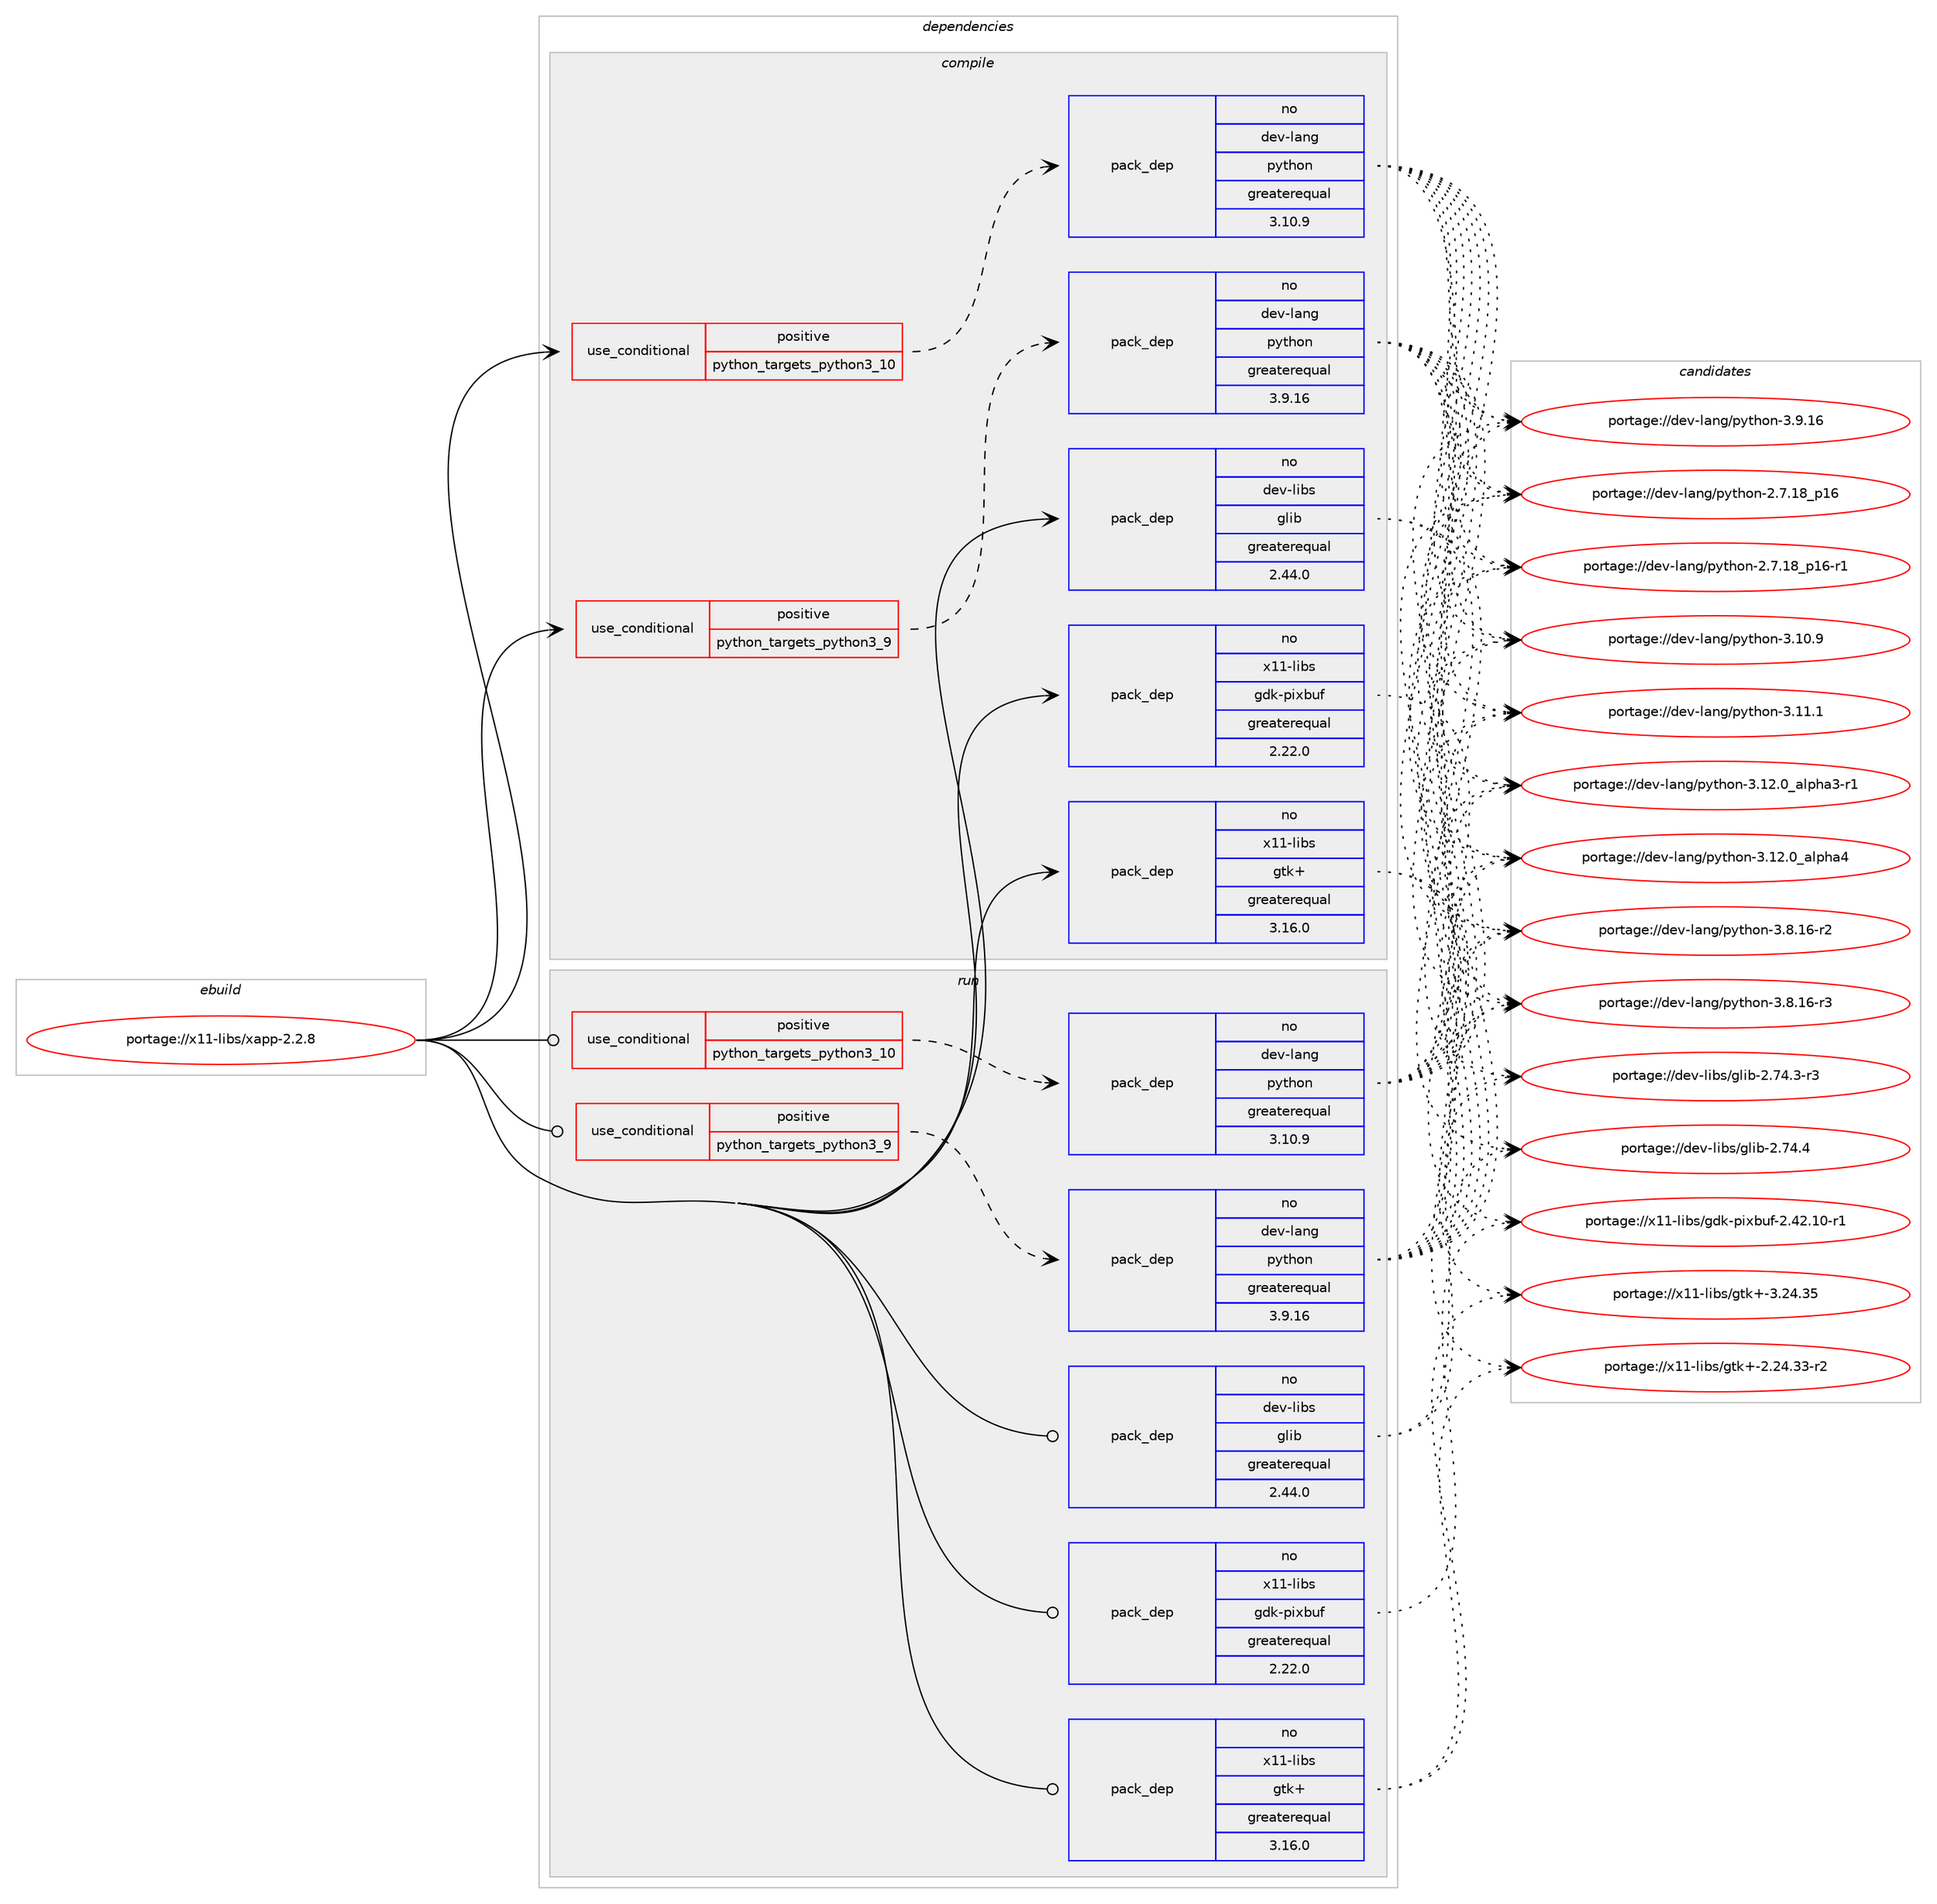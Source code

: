 digraph prolog {

# *************
# Graph options
# *************

newrank=true;
concentrate=true;
compound=true;
graph [rankdir=LR,fontname=Helvetica,fontsize=10,ranksep=1.5];#, ranksep=2.5, nodesep=0.2];
edge  [arrowhead=vee];
node  [fontname=Helvetica,fontsize=10];

# **********
# The ebuild
# **********

subgraph cluster_leftcol {
color=gray;
rank=same;
label=<<i>ebuild</i>>;
id [label="portage://x11-libs/xapp-2.2.8", color=red, width=4, href="../x11-libs/xapp-2.2.8.svg"];
}

# ****************
# The dependencies
# ****************

subgraph cluster_midcol {
color=gray;
label=<<i>dependencies</i>>;
subgraph cluster_compile {
fillcolor="#eeeeee";
style=filled;
label=<<i>compile</i>>;
subgraph cond6244 {
dependency10086 [label=<<TABLE BORDER="0" CELLBORDER="1" CELLSPACING="0" CELLPADDING="4"><TR><TD ROWSPAN="3" CELLPADDING="10">use_conditional</TD></TR><TR><TD>positive</TD></TR><TR><TD>python_targets_python3_10</TD></TR></TABLE>>, shape=none, color=red];
subgraph pack3717 {
dependency10087 [label=<<TABLE BORDER="0" CELLBORDER="1" CELLSPACING="0" CELLPADDING="4" WIDTH="220"><TR><TD ROWSPAN="6" CELLPADDING="30">pack_dep</TD></TR><TR><TD WIDTH="110">no</TD></TR><TR><TD>dev-lang</TD></TR><TR><TD>python</TD></TR><TR><TD>greaterequal</TD></TR><TR><TD>3.10.9</TD></TR></TABLE>>, shape=none, color=blue];
}
dependency10086:e -> dependency10087:w [weight=20,style="dashed",arrowhead="vee"];
}
id:e -> dependency10086:w [weight=20,style="solid",arrowhead="vee"];
subgraph cond6245 {
dependency10088 [label=<<TABLE BORDER="0" CELLBORDER="1" CELLSPACING="0" CELLPADDING="4"><TR><TD ROWSPAN="3" CELLPADDING="10">use_conditional</TD></TR><TR><TD>positive</TD></TR><TR><TD>python_targets_python3_9</TD></TR></TABLE>>, shape=none, color=red];
subgraph pack3718 {
dependency10089 [label=<<TABLE BORDER="0" CELLBORDER="1" CELLSPACING="0" CELLPADDING="4" WIDTH="220"><TR><TD ROWSPAN="6" CELLPADDING="30">pack_dep</TD></TR><TR><TD WIDTH="110">no</TD></TR><TR><TD>dev-lang</TD></TR><TR><TD>python</TD></TR><TR><TD>greaterequal</TD></TR><TR><TD>3.9.16</TD></TR></TABLE>>, shape=none, color=blue];
}
dependency10088:e -> dependency10089:w [weight=20,style="dashed",arrowhead="vee"];
}
id:e -> dependency10088:w [weight=20,style="solid",arrowhead="vee"];
subgraph pack3719 {
dependency10090 [label=<<TABLE BORDER="0" CELLBORDER="1" CELLSPACING="0" CELLPADDING="4" WIDTH="220"><TR><TD ROWSPAN="6" CELLPADDING="30">pack_dep</TD></TR><TR><TD WIDTH="110">no</TD></TR><TR><TD>dev-libs</TD></TR><TR><TD>glib</TD></TR><TR><TD>greaterequal</TD></TR><TR><TD>2.44.0</TD></TR></TABLE>>, shape=none, color=blue];
}
id:e -> dependency10090:w [weight=20,style="solid",arrowhead="vee"];
# *** BEGIN UNKNOWN DEPENDENCY TYPE (TODO) ***
# id -> package_dependency(portage://x11-libs/xapp-2.2.8,install,no,dev-libs,gobject-introspection,none,[,,],[slot(0),equal],[])
# *** END UNKNOWN DEPENDENCY TYPE (TODO) ***

# *** BEGIN UNKNOWN DEPENDENCY TYPE (TODO) ***
# id -> package_dependency(portage://x11-libs/xapp-2.2.8,install,no,dev-libs,libdbusmenu,none,[,,],[],[use(enable(gtk3),none)])
# *** END UNKNOWN DEPENDENCY TYPE (TODO) ***

# *** BEGIN UNKNOWN DEPENDENCY TYPE (TODO) ***
# id -> package_dependency(portage://x11-libs/xapp-2.2.8,install,no,gnome-base,libgnomekbd,none,[,,],[],[])
# *** END UNKNOWN DEPENDENCY TYPE (TODO) ***

# *** BEGIN UNKNOWN DEPENDENCY TYPE (TODO) ***
# id -> package_dependency(portage://x11-libs/xapp-2.2.8,install,no,x11-libs,cairo,none,[,,],[],[])
# *** END UNKNOWN DEPENDENCY TYPE (TODO) ***

subgraph pack3720 {
dependency10091 [label=<<TABLE BORDER="0" CELLBORDER="1" CELLSPACING="0" CELLPADDING="4" WIDTH="220"><TR><TD ROWSPAN="6" CELLPADDING="30">pack_dep</TD></TR><TR><TD WIDTH="110">no</TD></TR><TR><TD>x11-libs</TD></TR><TR><TD>gdk-pixbuf</TD></TR><TR><TD>greaterequal</TD></TR><TR><TD>2.22.0</TD></TR></TABLE>>, shape=none, color=blue];
}
id:e -> dependency10091:w [weight=20,style="solid",arrowhead="vee"];
subgraph pack3721 {
dependency10092 [label=<<TABLE BORDER="0" CELLBORDER="1" CELLSPACING="0" CELLPADDING="4" WIDTH="220"><TR><TD ROWSPAN="6" CELLPADDING="30">pack_dep</TD></TR><TR><TD WIDTH="110">no</TD></TR><TR><TD>x11-libs</TD></TR><TR><TD>gtk+</TD></TR><TR><TD>greaterequal</TD></TR><TR><TD>3.16.0</TD></TR></TABLE>>, shape=none, color=blue];
}
id:e -> dependency10092:w [weight=20,style="solid",arrowhead="vee"];
# *** BEGIN UNKNOWN DEPENDENCY TYPE (TODO) ***
# id -> package_dependency(portage://x11-libs/xapp-2.2.8,install,no,x11-libs,libxkbfile,none,[,,],[],[])
# *** END UNKNOWN DEPENDENCY TYPE (TODO) ***

}
subgraph cluster_compileandrun {
fillcolor="#eeeeee";
style=filled;
label=<<i>compile and run</i>>;
}
subgraph cluster_run {
fillcolor="#eeeeee";
style=filled;
label=<<i>run</i>>;
subgraph cond6246 {
dependency10093 [label=<<TABLE BORDER="0" CELLBORDER="1" CELLSPACING="0" CELLPADDING="4"><TR><TD ROWSPAN="3" CELLPADDING="10">use_conditional</TD></TR><TR><TD>positive</TD></TR><TR><TD>python_targets_python3_10</TD></TR></TABLE>>, shape=none, color=red];
subgraph pack3722 {
dependency10094 [label=<<TABLE BORDER="0" CELLBORDER="1" CELLSPACING="0" CELLPADDING="4" WIDTH="220"><TR><TD ROWSPAN="6" CELLPADDING="30">pack_dep</TD></TR><TR><TD WIDTH="110">no</TD></TR><TR><TD>dev-lang</TD></TR><TR><TD>python</TD></TR><TR><TD>greaterequal</TD></TR><TR><TD>3.10.9</TD></TR></TABLE>>, shape=none, color=blue];
}
dependency10093:e -> dependency10094:w [weight=20,style="dashed",arrowhead="vee"];
}
id:e -> dependency10093:w [weight=20,style="solid",arrowhead="odot"];
subgraph cond6247 {
dependency10095 [label=<<TABLE BORDER="0" CELLBORDER="1" CELLSPACING="0" CELLPADDING="4"><TR><TD ROWSPAN="3" CELLPADDING="10">use_conditional</TD></TR><TR><TD>positive</TD></TR><TR><TD>python_targets_python3_9</TD></TR></TABLE>>, shape=none, color=red];
subgraph pack3723 {
dependency10096 [label=<<TABLE BORDER="0" CELLBORDER="1" CELLSPACING="0" CELLPADDING="4" WIDTH="220"><TR><TD ROWSPAN="6" CELLPADDING="30">pack_dep</TD></TR><TR><TD WIDTH="110">no</TD></TR><TR><TD>dev-lang</TD></TR><TR><TD>python</TD></TR><TR><TD>greaterequal</TD></TR><TR><TD>3.9.16</TD></TR></TABLE>>, shape=none, color=blue];
}
dependency10095:e -> dependency10096:w [weight=20,style="dashed",arrowhead="vee"];
}
id:e -> dependency10095:w [weight=20,style="solid",arrowhead="odot"];
subgraph pack3724 {
dependency10097 [label=<<TABLE BORDER="0" CELLBORDER="1" CELLSPACING="0" CELLPADDING="4" WIDTH="220"><TR><TD ROWSPAN="6" CELLPADDING="30">pack_dep</TD></TR><TR><TD WIDTH="110">no</TD></TR><TR><TD>dev-libs</TD></TR><TR><TD>glib</TD></TR><TR><TD>greaterequal</TD></TR><TR><TD>2.44.0</TD></TR></TABLE>>, shape=none, color=blue];
}
id:e -> dependency10097:w [weight=20,style="solid",arrowhead="odot"];
# *** BEGIN UNKNOWN DEPENDENCY TYPE (TODO) ***
# id -> package_dependency(portage://x11-libs/xapp-2.2.8,run,no,dev-libs,gobject-introspection,none,[,,],[slot(0),equal],[])
# *** END UNKNOWN DEPENDENCY TYPE (TODO) ***

# *** BEGIN UNKNOWN DEPENDENCY TYPE (TODO) ***
# id -> package_dependency(portage://x11-libs/xapp-2.2.8,run,no,dev-libs,libdbusmenu,none,[,,],[],[use(enable(gtk3),none)])
# *** END UNKNOWN DEPENDENCY TYPE (TODO) ***

# *** BEGIN UNKNOWN DEPENDENCY TYPE (TODO) ***
# id -> package_dependency(portage://x11-libs/xapp-2.2.8,run,no,gnome-base,libgnomekbd,none,[,,],[],[])
# *** END UNKNOWN DEPENDENCY TYPE (TODO) ***

# *** BEGIN UNKNOWN DEPENDENCY TYPE (TODO) ***
# id -> package_dependency(portage://x11-libs/xapp-2.2.8,run,no,x11-libs,cairo,none,[,,],[],[])
# *** END UNKNOWN DEPENDENCY TYPE (TODO) ***

subgraph pack3725 {
dependency10098 [label=<<TABLE BORDER="0" CELLBORDER="1" CELLSPACING="0" CELLPADDING="4" WIDTH="220"><TR><TD ROWSPAN="6" CELLPADDING="30">pack_dep</TD></TR><TR><TD WIDTH="110">no</TD></TR><TR><TD>x11-libs</TD></TR><TR><TD>gdk-pixbuf</TD></TR><TR><TD>greaterequal</TD></TR><TR><TD>2.22.0</TD></TR></TABLE>>, shape=none, color=blue];
}
id:e -> dependency10098:w [weight=20,style="solid",arrowhead="odot"];
subgraph pack3726 {
dependency10099 [label=<<TABLE BORDER="0" CELLBORDER="1" CELLSPACING="0" CELLPADDING="4" WIDTH="220"><TR><TD ROWSPAN="6" CELLPADDING="30">pack_dep</TD></TR><TR><TD WIDTH="110">no</TD></TR><TR><TD>x11-libs</TD></TR><TR><TD>gtk+</TD></TR><TR><TD>greaterequal</TD></TR><TR><TD>3.16.0</TD></TR></TABLE>>, shape=none, color=blue];
}
id:e -> dependency10099:w [weight=20,style="solid",arrowhead="odot"];
# *** BEGIN UNKNOWN DEPENDENCY TYPE (TODO) ***
# id -> package_dependency(portage://x11-libs/xapp-2.2.8,run,no,x11-libs,libxkbfile,none,[,,],[],[])
# *** END UNKNOWN DEPENDENCY TYPE (TODO) ***

}
}

# **************
# The candidates
# **************

subgraph cluster_choices {
rank=same;
color=gray;
label=<<i>candidates</i>>;

subgraph choice3717 {
color=black;
nodesep=1;
choice10010111845108971101034711212111610411111045504655464956951124954 [label="portage://dev-lang/python-2.7.18_p16", color=red, width=4,href="../dev-lang/python-2.7.18_p16.svg"];
choice100101118451089711010347112121116104111110455046554649569511249544511449 [label="portage://dev-lang/python-2.7.18_p16-r1", color=red, width=4,href="../dev-lang/python-2.7.18_p16-r1.svg"];
choice10010111845108971101034711212111610411111045514649484657 [label="portage://dev-lang/python-3.10.9", color=red, width=4,href="../dev-lang/python-3.10.9.svg"];
choice10010111845108971101034711212111610411111045514649494649 [label="portage://dev-lang/python-3.11.1", color=red, width=4,href="../dev-lang/python-3.11.1.svg"];
choice10010111845108971101034711212111610411111045514649504648959710811210497514511449 [label="portage://dev-lang/python-3.12.0_alpha3-r1", color=red, width=4,href="../dev-lang/python-3.12.0_alpha3-r1.svg"];
choice1001011184510897110103471121211161041111104551464950464895971081121049752 [label="portage://dev-lang/python-3.12.0_alpha4", color=red, width=4,href="../dev-lang/python-3.12.0_alpha4.svg"];
choice100101118451089711010347112121116104111110455146564649544511450 [label="portage://dev-lang/python-3.8.16-r2", color=red, width=4,href="../dev-lang/python-3.8.16-r2.svg"];
choice100101118451089711010347112121116104111110455146564649544511451 [label="portage://dev-lang/python-3.8.16-r3", color=red, width=4,href="../dev-lang/python-3.8.16-r3.svg"];
choice10010111845108971101034711212111610411111045514657464954 [label="portage://dev-lang/python-3.9.16", color=red, width=4,href="../dev-lang/python-3.9.16.svg"];
dependency10087:e -> choice10010111845108971101034711212111610411111045504655464956951124954:w [style=dotted,weight="100"];
dependency10087:e -> choice100101118451089711010347112121116104111110455046554649569511249544511449:w [style=dotted,weight="100"];
dependency10087:e -> choice10010111845108971101034711212111610411111045514649484657:w [style=dotted,weight="100"];
dependency10087:e -> choice10010111845108971101034711212111610411111045514649494649:w [style=dotted,weight="100"];
dependency10087:e -> choice10010111845108971101034711212111610411111045514649504648959710811210497514511449:w [style=dotted,weight="100"];
dependency10087:e -> choice1001011184510897110103471121211161041111104551464950464895971081121049752:w [style=dotted,weight="100"];
dependency10087:e -> choice100101118451089711010347112121116104111110455146564649544511450:w [style=dotted,weight="100"];
dependency10087:e -> choice100101118451089711010347112121116104111110455146564649544511451:w [style=dotted,weight="100"];
dependency10087:e -> choice10010111845108971101034711212111610411111045514657464954:w [style=dotted,weight="100"];
}
subgraph choice3718 {
color=black;
nodesep=1;
choice10010111845108971101034711212111610411111045504655464956951124954 [label="portage://dev-lang/python-2.7.18_p16", color=red, width=4,href="../dev-lang/python-2.7.18_p16.svg"];
choice100101118451089711010347112121116104111110455046554649569511249544511449 [label="portage://dev-lang/python-2.7.18_p16-r1", color=red, width=4,href="../dev-lang/python-2.7.18_p16-r1.svg"];
choice10010111845108971101034711212111610411111045514649484657 [label="portage://dev-lang/python-3.10.9", color=red, width=4,href="../dev-lang/python-3.10.9.svg"];
choice10010111845108971101034711212111610411111045514649494649 [label="portage://dev-lang/python-3.11.1", color=red, width=4,href="../dev-lang/python-3.11.1.svg"];
choice10010111845108971101034711212111610411111045514649504648959710811210497514511449 [label="portage://dev-lang/python-3.12.0_alpha3-r1", color=red, width=4,href="../dev-lang/python-3.12.0_alpha3-r1.svg"];
choice1001011184510897110103471121211161041111104551464950464895971081121049752 [label="portage://dev-lang/python-3.12.0_alpha4", color=red, width=4,href="../dev-lang/python-3.12.0_alpha4.svg"];
choice100101118451089711010347112121116104111110455146564649544511450 [label="portage://dev-lang/python-3.8.16-r2", color=red, width=4,href="../dev-lang/python-3.8.16-r2.svg"];
choice100101118451089711010347112121116104111110455146564649544511451 [label="portage://dev-lang/python-3.8.16-r3", color=red, width=4,href="../dev-lang/python-3.8.16-r3.svg"];
choice10010111845108971101034711212111610411111045514657464954 [label="portage://dev-lang/python-3.9.16", color=red, width=4,href="../dev-lang/python-3.9.16.svg"];
dependency10089:e -> choice10010111845108971101034711212111610411111045504655464956951124954:w [style=dotted,weight="100"];
dependency10089:e -> choice100101118451089711010347112121116104111110455046554649569511249544511449:w [style=dotted,weight="100"];
dependency10089:e -> choice10010111845108971101034711212111610411111045514649484657:w [style=dotted,weight="100"];
dependency10089:e -> choice10010111845108971101034711212111610411111045514649494649:w [style=dotted,weight="100"];
dependency10089:e -> choice10010111845108971101034711212111610411111045514649504648959710811210497514511449:w [style=dotted,weight="100"];
dependency10089:e -> choice1001011184510897110103471121211161041111104551464950464895971081121049752:w [style=dotted,weight="100"];
dependency10089:e -> choice100101118451089711010347112121116104111110455146564649544511450:w [style=dotted,weight="100"];
dependency10089:e -> choice100101118451089711010347112121116104111110455146564649544511451:w [style=dotted,weight="100"];
dependency10089:e -> choice10010111845108971101034711212111610411111045514657464954:w [style=dotted,weight="100"];
}
subgraph choice3719 {
color=black;
nodesep=1;
choice10010111845108105981154710310810598455046555246514511451 [label="portage://dev-libs/glib-2.74.3-r3", color=red, width=4,href="../dev-libs/glib-2.74.3-r3.svg"];
choice1001011184510810598115471031081059845504655524652 [label="portage://dev-libs/glib-2.74.4", color=red, width=4,href="../dev-libs/glib-2.74.4.svg"];
dependency10090:e -> choice10010111845108105981154710310810598455046555246514511451:w [style=dotted,weight="100"];
dependency10090:e -> choice1001011184510810598115471031081059845504655524652:w [style=dotted,weight="100"];
}
subgraph choice3720 {
color=black;
nodesep=1;
choice1204949451081059811547103100107451121051209811710245504652504649484511449 [label="portage://x11-libs/gdk-pixbuf-2.42.10-r1", color=red, width=4,href="../x11-libs/gdk-pixbuf-2.42.10-r1.svg"];
dependency10091:e -> choice1204949451081059811547103100107451121051209811710245504652504649484511449:w [style=dotted,weight="100"];
}
subgraph choice3721 {
color=black;
nodesep=1;
choice12049494510810598115471031161074345504650524651514511450 [label="portage://x11-libs/gtk+-2.24.33-r2", color=red, width=4,href="../x11-libs/gtk+-2.24.33-r2.svg"];
choice1204949451081059811547103116107434551465052465153 [label="portage://x11-libs/gtk+-3.24.35", color=red, width=4,href="../x11-libs/gtk+-3.24.35.svg"];
dependency10092:e -> choice12049494510810598115471031161074345504650524651514511450:w [style=dotted,weight="100"];
dependency10092:e -> choice1204949451081059811547103116107434551465052465153:w [style=dotted,weight="100"];
}
subgraph choice3722 {
color=black;
nodesep=1;
choice10010111845108971101034711212111610411111045504655464956951124954 [label="portage://dev-lang/python-2.7.18_p16", color=red, width=4,href="../dev-lang/python-2.7.18_p16.svg"];
choice100101118451089711010347112121116104111110455046554649569511249544511449 [label="portage://dev-lang/python-2.7.18_p16-r1", color=red, width=4,href="../dev-lang/python-2.7.18_p16-r1.svg"];
choice10010111845108971101034711212111610411111045514649484657 [label="portage://dev-lang/python-3.10.9", color=red, width=4,href="../dev-lang/python-3.10.9.svg"];
choice10010111845108971101034711212111610411111045514649494649 [label="portage://dev-lang/python-3.11.1", color=red, width=4,href="../dev-lang/python-3.11.1.svg"];
choice10010111845108971101034711212111610411111045514649504648959710811210497514511449 [label="portage://dev-lang/python-3.12.0_alpha3-r1", color=red, width=4,href="../dev-lang/python-3.12.0_alpha3-r1.svg"];
choice1001011184510897110103471121211161041111104551464950464895971081121049752 [label="portage://dev-lang/python-3.12.0_alpha4", color=red, width=4,href="../dev-lang/python-3.12.0_alpha4.svg"];
choice100101118451089711010347112121116104111110455146564649544511450 [label="portage://dev-lang/python-3.8.16-r2", color=red, width=4,href="../dev-lang/python-3.8.16-r2.svg"];
choice100101118451089711010347112121116104111110455146564649544511451 [label="portage://dev-lang/python-3.8.16-r3", color=red, width=4,href="../dev-lang/python-3.8.16-r3.svg"];
choice10010111845108971101034711212111610411111045514657464954 [label="portage://dev-lang/python-3.9.16", color=red, width=4,href="../dev-lang/python-3.9.16.svg"];
dependency10094:e -> choice10010111845108971101034711212111610411111045504655464956951124954:w [style=dotted,weight="100"];
dependency10094:e -> choice100101118451089711010347112121116104111110455046554649569511249544511449:w [style=dotted,weight="100"];
dependency10094:e -> choice10010111845108971101034711212111610411111045514649484657:w [style=dotted,weight="100"];
dependency10094:e -> choice10010111845108971101034711212111610411111045514649494649:w [style=dotted,weight="100"];
dependency10094:e -> choice10010111845108971101034711212111610411111045514649504648959710811210497514511449:w [style=dotted,weight="100"];
dependency10094:e -> choice1001011184510897110103471121211161041111104551464950464895971081121049752:w [style=dotted,weight="100"];
dependency10094:e -> choice100101118451089711010347112121116104111110455146564649544511450:w [style=dotted,weight="100"];
dependency10094:e -> choice100101118451089711010347112121116104111110455146564649544511451:w [style=dotted,weight="100"];
dependency10094:e -> choice10010111845108971101034711212111610411111045514657464954:w [style=dotted,weight="100"];
}
subgraph choice3723 {
color=black;
nodesep=1;
choice10010111845108971101034711212111610411111045504655464956951124954 [label="portage://dev-lang/python-2.7.18_p16", color=red, width=4,href="../dev-lang/python-2.7.18_p16.svg"];
choice100101118451089711010347112121116104111110455046554649569511249544511449 [label="portage://dev-lang/python-2.7.18_p16-r1", color=red, width=4,href="../dev-lang/python-2.7.18_p16-r1.svg"];
choice10010111845108971101034711212111610411111045514649484657 [label="portage://dev-lang/python-3.10.9", color=red, width=4,href="../dev-lang/python-3.10.9.svg"];
choice10010111845108971101034711212111610411111045514649494649 [label="portage://dev-lang/python-3.11.1", color=red, width=4,href="../dev-lang/python-3.11.1.svg"];
choice10010111845108971101034711212111610411111045514649504648959710811210497514511449 [label="portage://dev-lang/python-3.12.0_alpha3-r1", color=red, width=4,href="../dev-lang/python-3.12.0_alpha3-r1.svg"];
choice1001011184510897110103471121211161041111104551464950464895971081121049752 [label="portage://dev-lang/python-3.12.0_alpha4", color=red, width=4,href="../dev-lang/python-3.12.0_alpha4.svg"];
choice100101118451089711010347112121116104111110455146564649544511450 [label="portage://dev-lang/python-3.8.16-r2", color=red, width=4,href="../dev-lang/python-3.8.16-r2.svg"];
choice100101118451089711010347112121116104111110455146564649544511451 [label="portage://dev-lang/python-3.8.16-r3", color=red, width=4,href="../dev-lang/python-3.8.16-r3.svg"];
choice10010111845108971101034711212111610411111045514657464954 [label="portage://dev-lang/python-3.9.16", color=red, width=4,href="../dev-lang/python-3.9.16.svg"];
dependency10096:e -> choice10010111845108971101034711212111610411111045504655464956951124954:w [style=dotted,weight="100"];
dependency10096:e -> choice100101118451089711010347112121116104111110455046554649569511249544511449:w [style=dotted,weight="100"];
dependency10096:e -> choice10010111845108971101034711212111610411111045514649484657:w [style=dotted,weight="100"];
dependency10096:e -> choice10010111845108971101034711212111610411111045514649494649:w [style=dotted,weight="100"];
dependency10096:e -> choice10010111845108971101034711212111610411111045514649504648959710811210497514511449:w [style=dotted,weight="100"];
dependency10096:e -> choice1001011184510897110103471121211161041111104551464950464895971081121049752:w [style=dotted,weight="100"];
dependency10096:e -> choice100101118451089711010347112121116104111110455146564649544511450:w [style=dotted,weight="100"];
dependency10096:e -> choice100101118451089711010347112121116104111110455146564649544511451:w [style=dotted,weight="100"];
dependency10096:e -> choice10010111845108971101034711212111610411111045514657464954:w [style=dotted,weight="100"];
}
subgraph choice3724 {
color=black;
nodesep=1;
choice10010111845108105981154710310810598455046555246514511451 [label="portage://dev-libs/glib-2.74.3-r3", color=red, width=4,href="../dev-libs/glib-2.74.3-r3.svg"];
choice1001011184510810598115471031081059845504655524652 [label="portage://dev-libs/glib-2.74.4", color=red, width=4,href="../dev-libs/glib-2.74.4.svg"];
dependency10097:e -> choice10010111845108105981154710310810598455046555246514511451:w [style=dotted,weight="100"];
dependency10097:e -> choice1001011184510810598115471031081059845504655524652:w [style=dotted,weight="100"];
}
subgraph choice3725 {
color=black;
nodesep=1;
choice1204949451081059811547103100107451121051209811710245504652504649484511449 [label="portage://x11-libs/gdk-pixbuf-2.42.10-r1", color=red, width=4,href="../x11-libs/gdk-pixbuf-2.42.10-r1.svg"];
dependency10098:e -> choice1204949451081059811547103100107451121051209811710245504652504649484511449:w [style=dotted,weight="100"];
}
subgraph choice3726 {
color=black;
nodesep=1;
choice12049494510810598115471031161074345504650524651514511450 [label="portage://x11-libs/gtk+-2.24.33-r2", color=red, width=4,href="../x11-libs/gtk+-2.24.33-r2.svg"];
choice1204949451081059811547103116107434551465052465153 [label="portage://x11-libs/gtk+-3.24.35", color=red, width=4,href="../x11-libs/gtk+-3.24.35.svg"];
dependency10099:e -> choice12049494510810598115471031161074345504650524651514511450:w [style=dotted,weight="100"];
dependency10099:e -> choice1204949451081059811547103116107434551465052465153:w [style=dotted,weight="100"];
}
}

}
